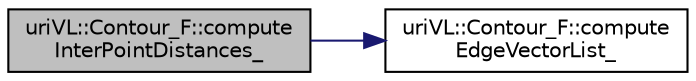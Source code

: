 digraph "uriVL::Contour_F::computeInterPointDistances_"
{
  edge [fontname="Helvetica",fontsize="10",labelfontname="Helvetica",labelfontsize="10"];
  node [fontname="Helvetica",fontsize="10",shape=record];
  rankdir="LR";
  Node1 [label="uriVL::Contour_F::compute\lInterPointDistances_",height=0.2,width=0.4,color="black", fillcolor="grey75", style="filled", fontcolor="black"];
  Node1 -> Node2 [color="midnightblue",fontsize="10",style="solid",fontname="Helvetica"];
  Node2 [label="uriVL::Contour_F::compute\lEdgeVectorList_",height=0.2,width=0.4,color="black", fillcolor="white", style="filled",URL="$classuriVL_1_1Contour__F.html#a3ade0de1db39e81bac2e3f250a6b0360",tooltip="Computes the edges along the closed contour and returns it as a list of image points. "];
}
